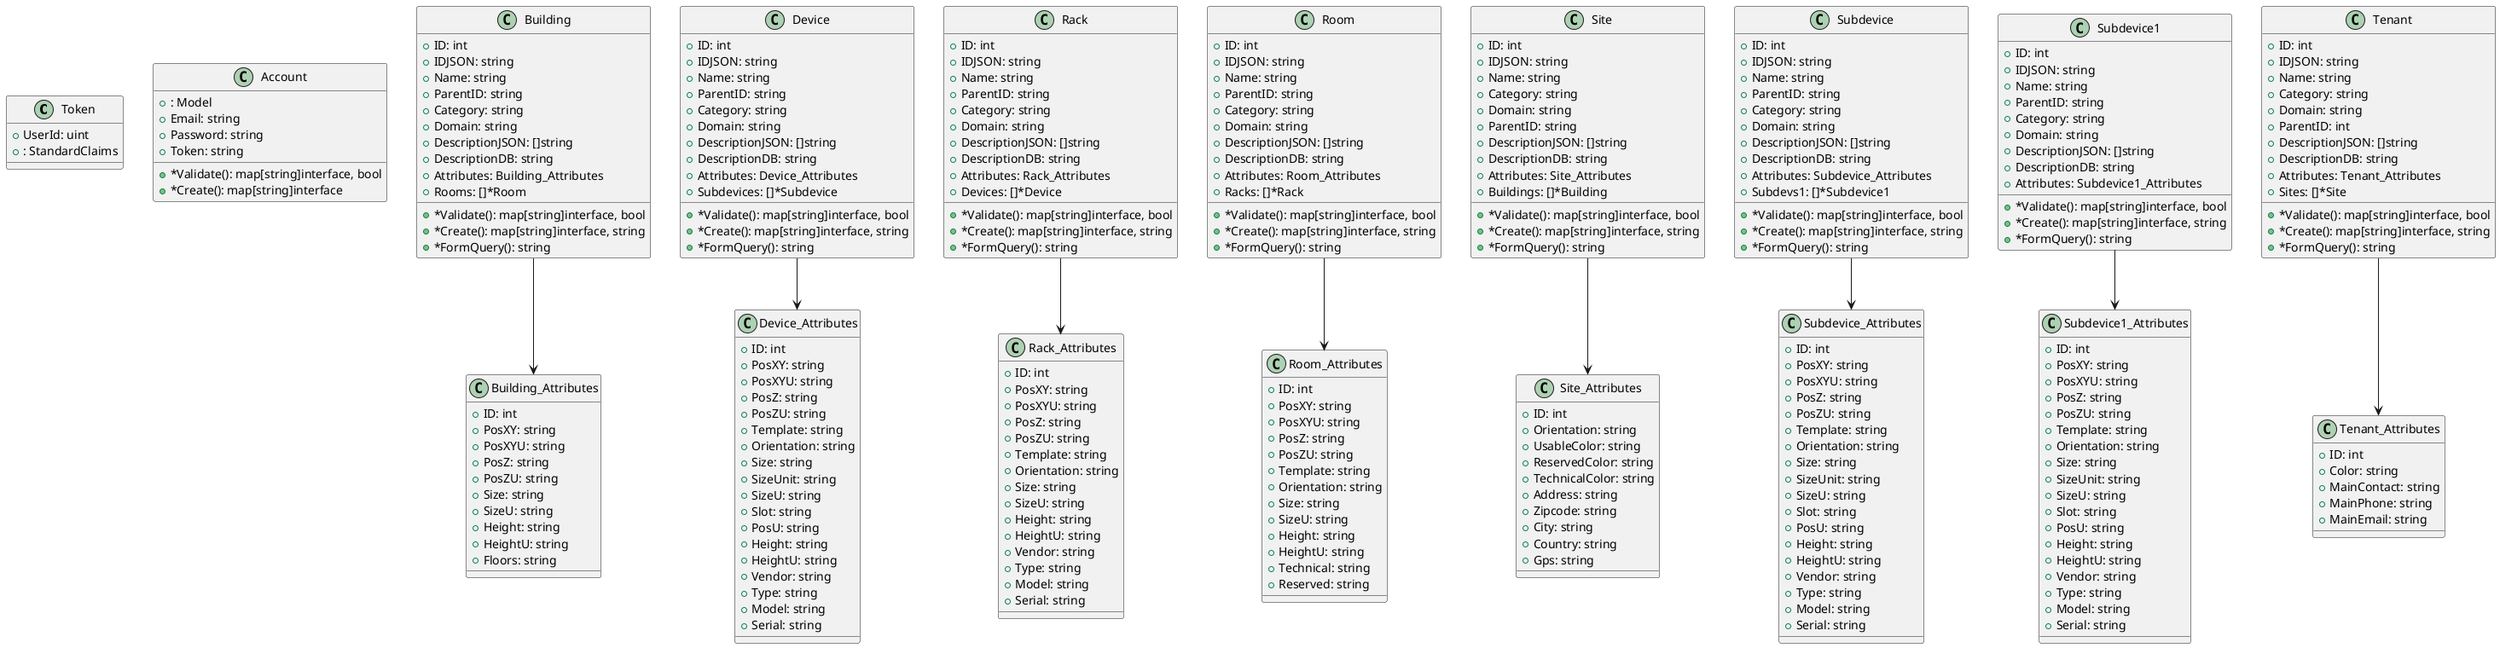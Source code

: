 @startuml
class Token {
+UserId: uint
+: StandardClaims

}
class Account {
+: Model
+Email: string
+Password: string
+Token: string
+*Validate(): map[string]interface, bool
+*Create(): map[string]interface
}
class Building_Attributes {
+ID: int
+PosXY: string
+PosXYU: string
+PosZ: string
+PosZU: string
+Size: string
+SizeU: string
+Height: string
+HeightU: string
+Floors: string

}
class Building {
+ID: int
+IDJSON: string
+Name: string
+ParentID: string
+Category: string
+Domain: string
+DescriptionJSON: []string
+DescriptionDB: string
+Attributes: Building_Attributes
+Rooms: []*Room
+*Validate(): map[string]interface, bool
+*Create(): map[string]interface, string
+*FormQuery(): string
}
class Device_Attributes {
+ID: int
+PosXY: string
+PosXYU: string
+PosZ: string
+PosZU: string
+Template: string
+Orientation: string
+Size: string
+SizeUnit: string
+SizeU: string
+Slot: string
+PosU: string
+Height: string
+HeightU: string
+Vendor: string
+Type: string
+Model: string
+Serial: string

}
class Device {
+ID: int
+IDJSON: string
+Name: string
+ParentID: string
+Category: string
+Domain: string
+DescriptionJSON: []string
+DescriptionDB: string
+Attributes: Device_Attributes
+Subdevices: []*Subdevice
+*Validate(): map[string]interface, bool
+*Create(): map[string]interface, string
+*FormQuery(): string
}
class Rack_Attributes {
+ID: int
+PosXY: string
+PosXYU: string
+PosZ: string
+PosZU: string
+Template: string
+Orientation: string
+Size: string
+SizeU: string
+Height: string
+HeightU: string
+Vendor: string
+Type: string
+Model: string
+Serial: string

}
class Rack {
+ID: int
+IDJSON: string
+Name: string
+ParentID: string
+Category: string
+Domain: string
+DescriptionJSON: []string
+DescriptionDB: string
+Attributes: Rack_Attributes
+Devices: []*Device
+*Validate(): map[string]interface, bool
+*Create(): map[string]interface, string
+*FormQuery(): string
}
class Room {
+ID: int
+IDJSON: string
+Name: string
+ParentID: string
+Category: string
+Domain: string
+DescriptionJSON: []string
+DescriptionDB: string
+Attributes: Room_Attributes
+Racks: []*Rack
+*Validate(): map[string]interface, bool
+*Create(): map[string]interface, string
+*FormQuery(): string
}
class Room_Attributes {
+ID: int
+PosXY: string
+PosXYU: string
+PosZ: string
+PosZU: string
+Template: string
+Orientation: string
+Size: string
+SizeU: string
+Height: string
+HeightU: string
+Technical: string
+Reserved: string

}
class Site_Attributes {
+ID: int
+Orientation: string
+UsableColor: string
+ReservedColor: string
+TechnicalColor: string
+Address: string
+Zipcode: string
+City: string
+Country: string
+Gps: string

}
class Site {
+ID: int
+IDJSON: string
+Name: string
+Category: string
+Domain: string
+ParentID: string
+DescriptionJSON: []string
+DescriptionDB: string
+Attributes: Site_Attributes
+Buildings: []*Building
+*Validate(): map[string]interface, bool
+*Create(): map[string]interface, string
+*FormQuery(): string
}
class Subdevice_Attributes {
+ID: int
+PosXY: string
+PosXYU: string
+PosZ: string
+PosZU: string
+Template: string
+Orientation: string
+Size: string
+SizeUnit: string
+SizeU: string
+Slot: string
+PosU: string
+Height: string
+HeightU: string
+Vendor: string
+Type: string
+Model: string
+Serial: string

}
class Subdevice {
+ID: int
+IDJSON: string
+Name: string
+ParentID: string
+Category: string
+Domain: string
+DescriptionJSON: []string
+DescriptionDB: string
+Attributes: Subdevice_Attributes
+Subdevs1: []*Subdevice1
+*Validate(): map[string]interface, bool
+*Create(): map[string]interface, string
+*FormQuery(): string
}
class Subdevice1_Attributes {
+ID: int
+PosXY: string
+PosXYU: string
+PosZ: string
+PosZU: string
+Template: string
+Orientation: string
+Size: string
+SizeUnit: string
+SizeU: string
+Slot: string
+PosU: string
+Height: string
+HeightU: string
+Vendor: string
+Type: string
+Model: string
+Serial: string

}
class Subdevice1 {
+ID: int
+IDJSON: string
+Name: string
+ParentID: string
+Category: string
+Domain: string
+DescriptionJSON: []string
+DescriptionDB: string
+Attributes: Subdevice1_Attributes
+*Validate(): map[string]interface, bool
+*Create(): map[string]interface, string
+*FormQuery(): string
}
class Tenant {
+ID: int
+IDJSON: string
+Name: string
+Category: string
+Domain: string
+ParentID: int
+DescriptionJSON: []string
+DescriptionDB: string
+Attributes: Tenant_Attributes
+Sites: []*Site
+*Validate(): map[string]interface, bool
+*Create(): map[string]interface, string
+*FormQuery(): string
}
class Tenant_Attributes {
+ID: int
+Color: string
+MainContact: string
+MainPhone: string
+MainEmail: string

}
Building --> Building_Attributes
Device --> Device_Attributes
Rack --> Rack_Attributes
Room --> Room_Attributes
Site --> Site_Attributes
Subdevice --> Subdevice_Attributes
Subdevice1 --> Subdevice1_Attributes
Tenant --> Tenant_Attributes
@enduml